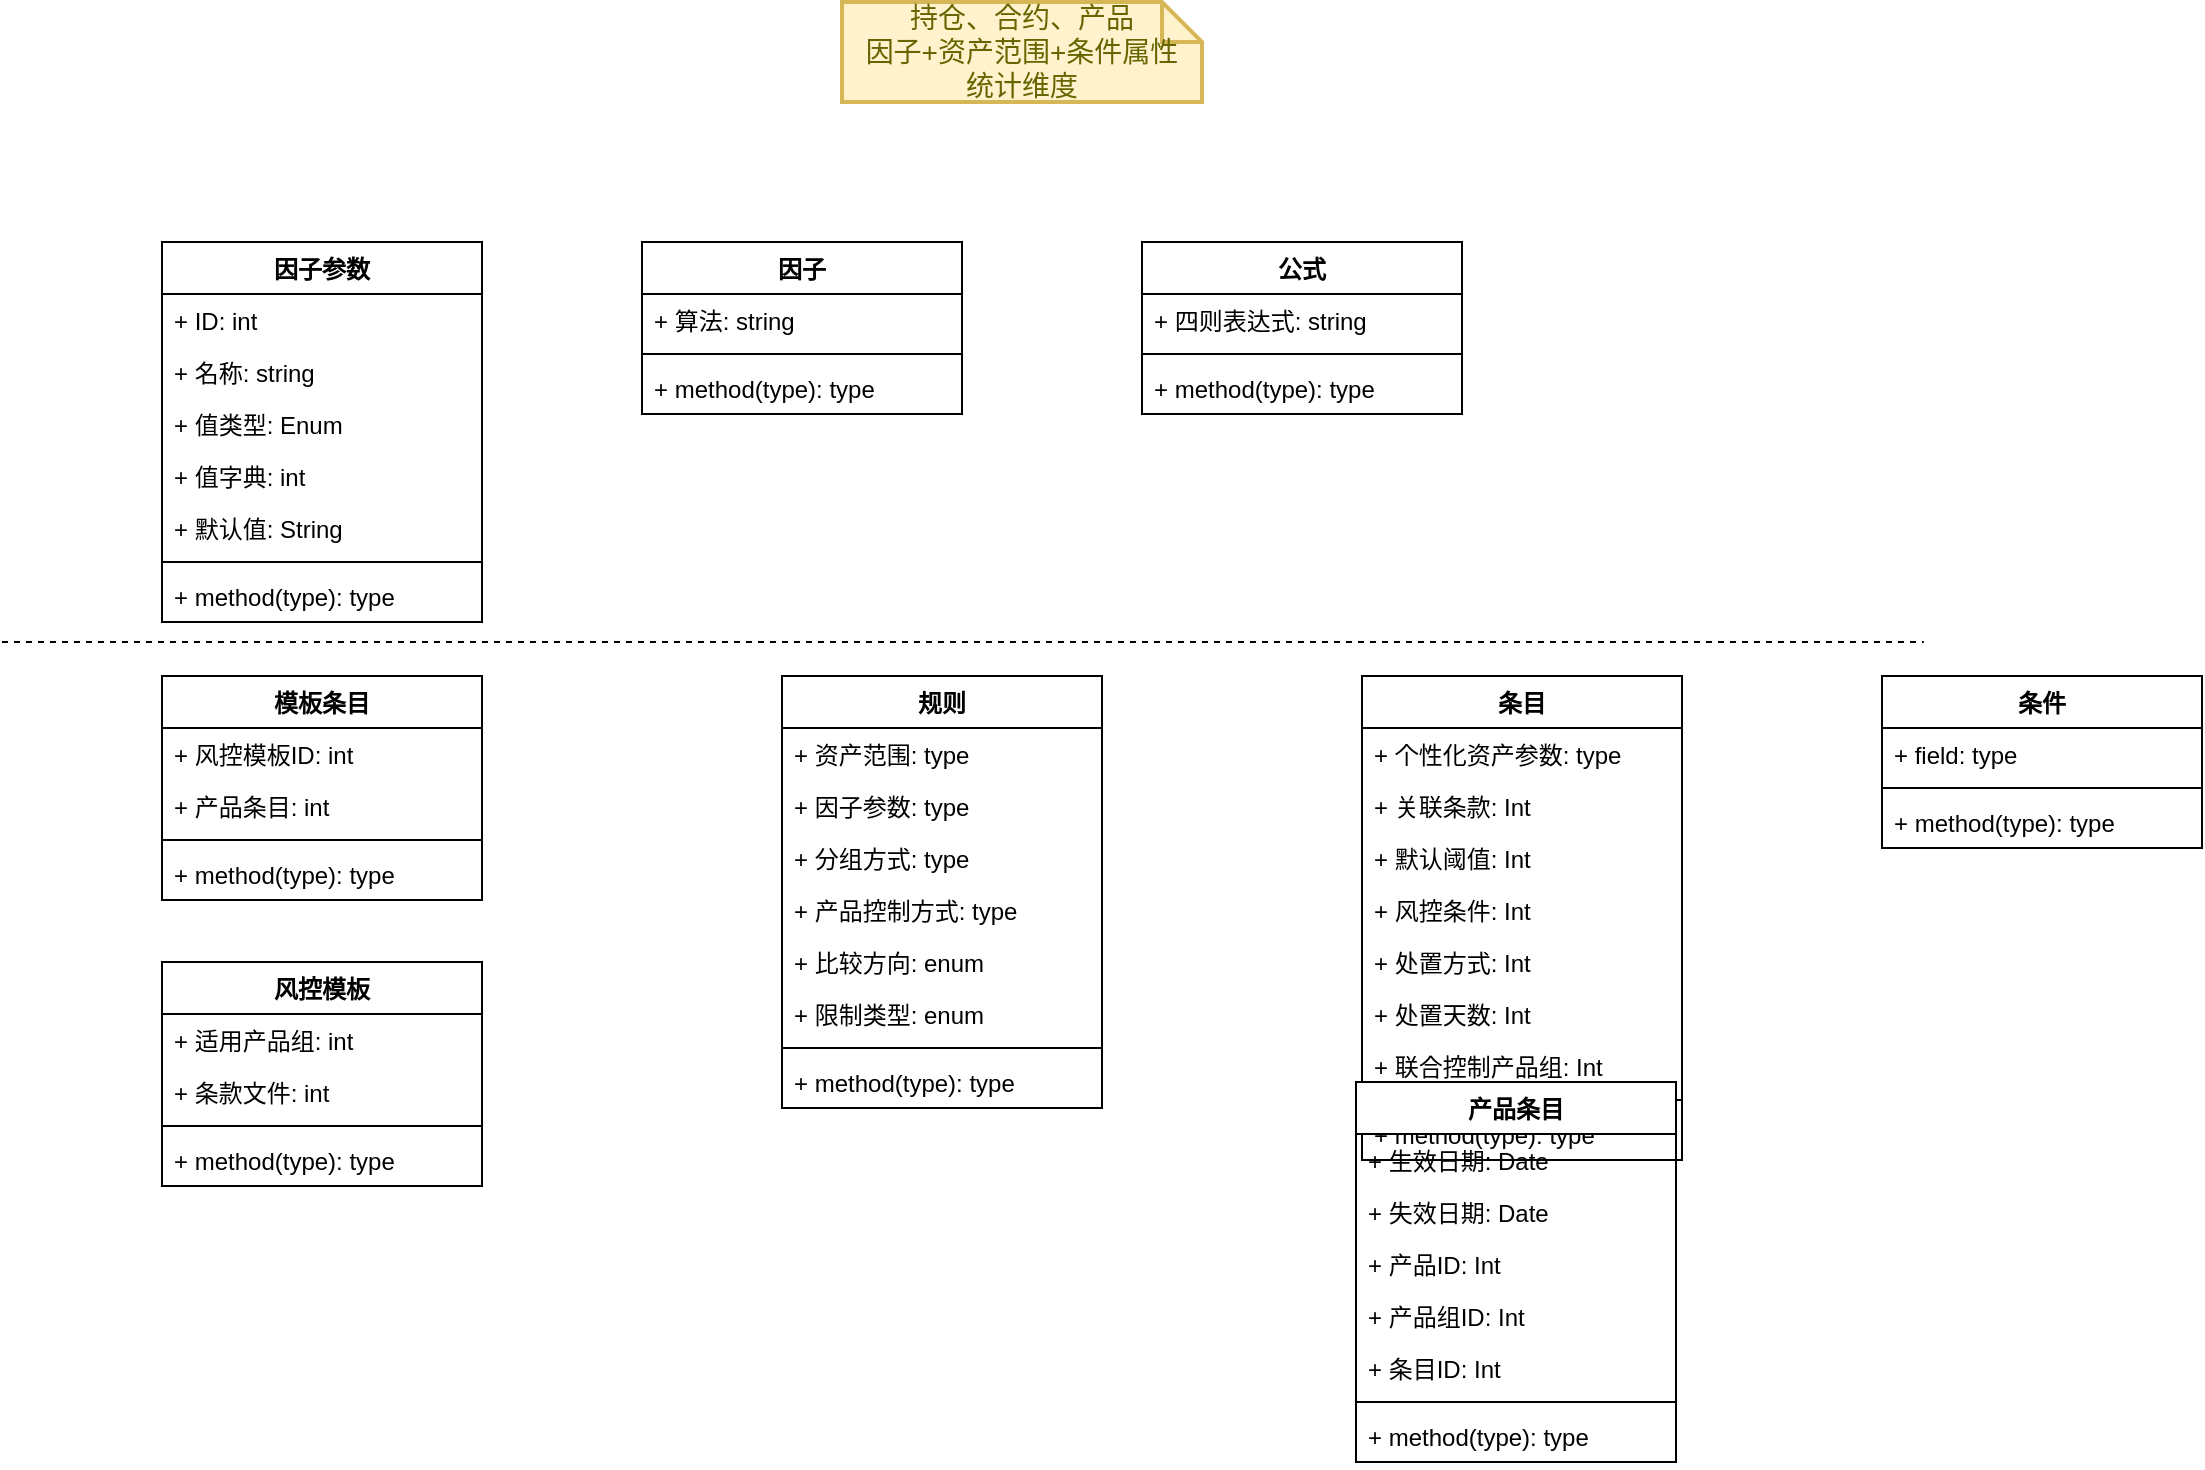 <mxfile version="18.1.1" type="github">
  <diagram name="Page-1" id="929967ad-93f9-6ef4-fab6-5d389245f69c">
    <mxGraphModel dx="933" dy="1685" grid="1" gridSize="10" guides="1" tooltips="1" connect="1" arrows="1" fold="1" page="1" pageScale="1.5" pageWidth="1169" pageHeight="826" background="none" math="0" shadow="0">
      <root>
        <mxCell id="0" style=";html=1;" />
        <mxCell id="1" style=";html=1;" parent="0" />
        <mxCell id="1ORg8O9o2jQKBwc2sEZJ-1" value="规则" style="swimlane;fontStyle=1;align=center;verticalAlign=top;childLayout=stackLayout;horizontal=1;startSize=26;horizontalStack=0;resizeParent=1;resizeParentMax=0;resizeLast=0;collapsible=1;marginBottom=0;" vertex="1" parent="1">
          <mxGeometry x="430" y="337" width="160" height="216" as="geometry" />
        </mxCell>
        <mxCell id="1ORg8O9o2jQKBwc2sEZJ-2" value="+ 资产范围: type" style="text;strokeColor=none;fillColor=none;align=left;verticalAlign=top;spacingLeft=4;spacingRight=4;overflow=hidden;rotatable=0;points=[[0,0.5],[1,0.5]];portConstraint=eastwest;" vertex="1" parent="1ORg8O9o2jQKBwc2sEZJ-1">
          <mxGeometry y="26" width="160" height="26" as="geometry" />
        </mxCell>
        <mxCell id="1ORg8O9o2jQKBwc2sEZJ-53" value="+ 因子参数: type" style="text;strokeColor=none;fillColor=none;align=left;verticalAlign=top;spacingLeft=4;spacingRight=4;overflow=hidden;rotatable=0;points=[[0,0.5],[1,0.5]];portConstraint=eastwest;" vertex="1" parent="1ORg8O9o2jQKBwc2sEZJ-1">
          <mxGeometry y="52" width="160" height="26" as="geometry" />
        </mxCell>
        <mxCell id="1ORg8O9o2jQKBwc2sEZJ-54" value="+ 分组方式: type" style="text;strokeColor=none;fillColor=none;align=left;verticalAlign=top;spacingLeft=4;spacingRight=4;overflow=hidden;rotatable=0;points=[[0,0.5],[1,0.5]];portConstraint=eastwest;" vertex="1" parent="1ORg8O9o2jQKBwc2sEZJ-1">
          <mxGeometry y="78" width="160" height="26" as="geometry" />
        </mxCell>
        <mxCell id="1ORg8O9o2jQKBwc2sEZJ-55" value="+ 产品控制方式: type" style="text;strokeColor=none;fillColor=none;align=left;verticalAlign=top;spacingLeft=4;spacingRight=4;overflow=hidden;rotatable=0;points=[[0,0.5],[1,0.5]];portConstraint=eastwest;" vertex="1" parent="1ORg8O9o2jQKBwc2sEZJ-1">
          <mxGeometry y="104" width="160" height="26" as="geometry" />
        </mxCell>
        <mxCell id="1ORg8O9o2jQKBwc2sEZJ-56" value="+ 比较方向: enum" style="text;strokeColor=none;fillColor=none;align=left;verticalAlign=top;spacingLeft=4;spacingRight=4;overflow=hidden;rotatable=0;points=[[0,0.5],[1,0.5]];portConstraint=eastwest;" vertex="1" parent="1ORg8O9o2jQKBwc2sEZJ-1">
          <mxGeometry y="130" width="160" height="26" as="geometry" />
        </mxCell>
        <mxCell id="1ORg8O9o2jQKBwc2sEZJ-57" value="+ 限制类型: enum" style="text;strokeColor=none;fillColor=none;align=left;verticalAlign=top;spacingLeft=4;spacingRight=4;overflow=hidden;rotatable=0;points=[[0,0.5],[1,0.5]];portConstraint=eastwest;" vertex="1" parent="1ORg8O9o2jQKBwc2sEZJ-1">
          <mxGeometry y="156" width="160" height="26" as="geometry" />
        </mxCell>
        <mxCell id="1ORg8O9o2jQKBwc2sEZJ-3" value="" style="line;strokeWidth=1;fillColor=none;align=left;verticalAlign=middle;spacingTop=-1;spacingLeft=3;spacingRight=3;rotatable=0;labelPosition=right;points=[];portConstraint=eastwest;" vertex="1" parent="1ORg8O9o2jQKBwc2sEZJ-1">
          <mxGeometry y="182" width="160" height="8" as="geometry" />
        </mxCell>
        <mxCell id="1ORg8O9o2jQKBwc2sEZJ-4" value="+ method(type): type" style="text;strokeColor=none;fillColor=none;align=left;verticalAlign=top;spacingLeft=4;spacingRight=4;overflow=hidden;rotatable=0;points=[[0,0.5],[1,0.5]];portConstraint=eastwest;" vertex="1" parent="1ORg8O9o2jQKBwc2sEZJ-1">
          <mxGeometry y="190" width="160" height="26" as="geometry" />
        </mxCell>
        <mxCell id="1ORg8O9o2jQKBwc2sEZJ-5" value="条目&#xa;" style="swimlane;fontStyle=1;align=center;verticalAlign=top;childLayout=stackLayout;horizontal=1;startSize=26;horizontalStack=0;resizeParent=1;resizeParentMax=0;resizeLast=0;collapsible=1;marginBottom=0;" vertex="1" parent="1">
          <mxGeometry x="720" y="337" width="160" height="242" as="geometry" />
        </mxCell>
        <mxCell id="1ORg8O9o2jQKBwc2sEZJ-6" value="+ 个性化资产参数: type" style="text;strokeColor=none;fillColor=none;align=left;verticalAlign=top;spacingLeft=4;spacingRight=4;overflow=hidden;rotatable=0;points=[[0,0.5],[1,0.5]];portConstraint=eastwest;" vertex="1" parent="1ORg8O9o2jQKBwc2sEZJ-5">
          <mxGeometry y="26" width="160" height="26" as="geometry" />
        </mxCell>
        <mxCell id="1ORg8O9o2jQKBwc2sEZJ-40" value="+ 关联条款: Int" style="text;strokeColor=none;fillColor=none;align=left;verticalAlign=top;spacingLeft=4;spacingRight=4;overflow=hidden;rotatable=0;points=[[0,0.5],[1,0.5]];portConstraint=eastwest;" vertex="1" parent="1ORg8O9o2jQKBwc2sEZJ-5">
          <mxGeometry y="52" width="160" height="26" as="geometry" />
        </mxCell>
        <mxCell id="1ORg8O9o2jQKBwc2sEZJ-58" value="+ 默认阈值: Int" style="text;strokeColor=none;fillColor=none;align=left;verticalAlign=top;spacingLeft=4;spacingRight=4;overflow=hidden;rotatable=0;points=[[0,0.5],[1,0.5]];portConstraint=eastwest;" vertex="1" parent="1ORg8O9o2jQKBwc2sEZJ-5">
          <mxGeometry y="78" width="160" height="26" as="geometry" />
        </mxCell>
        <mxCell id="1ORg8O9o2jQKBwc2sEZJ-59" value="+ 风控条件: Int" style="text;strokeColor=none;fillColor=none;align=left;verticalAlign=top;spacingLeft=4;spacingRight=4;overflow=hidden;rotatable=0;points=[[0,0.5],[1,0.5]];portConstraint=eastwest;" vertex="1" parent="1ORg8O9o2jQKBwc2sEZJ-5">
          <mxGeometry y="104" width="160" height="26" as="geometry" />
        </mxCell>
        <mxCell id="1ORg8O9o2jQKBwc2sEZJ-60" value="+ 处置方式: Int" style="text;strokeColor=none;fillColor=none;align=left;verticalAlign=top;spacingLeft=4;spacingRight=4;overflow=hidden;rotatable=0;points=[[0,0.5],[1,0.5]];portConstraint=eastwest;" vertex="1" parent="1ORg8O9o2jQKBwc2sEZJ-5">
          <mxGeometry y="130" width="160" height="26" as="geometry" />
        </mxCell>
        <mxCell id="1ORg8O9o2jQKBwc2sEZJ-61" value="+ 处置天数: Int" style="text;strokeColor=none;fillColor=none;align=left;verticalAlign=top;spacingLeft=4;spacingRight=4;overflow=hidden;rotatable=0;points=[[0,0.5],[1,0.5]];portConstraint=eastwest;" vertex="1" parent="1ORg8O9o2jQKBwc2sEZJ-5">
          <mxGeometry y="156" width="160" height="26" as="geometry" />
        </mxCell>
        <mxCell id="1ORg8O9o2jQKBwc2sEZJ-62" value="+ 联合控制产品组: Int" style="text;strokeColor=none;fillColor=none;align=left;verticalAlign=top;spacingLeft=4;spacingRight=4;overflow=hidden;rotatable=0;points=[[0,0.5],[1,0.5]];portConstraint=eastwest;" vertex="1" parent="1ORg8O9o2jQKBwc2sEZJ-5">
          <mxGeometry y="182" width="160" height="26" as="geometry" />
        </mxCell>
        <mxCell id="1ORg8O9o2jQKBwc2sEZJ-7" value="" style="line;strokeWidth=1;fillColor=none;align=left;verticalAlign=middle;spacingTop=-1;spacingLeft=3;spacingRight=3;rotatable=0;labelPosition=right;points=[];portConstraint=eastwest;" vertex="1" parent="1ORg8O9o2jQKBwc2sEZJ-5">
          <mxGeometry y="208" width="160" height="8" as="geometry" />
        </mxCell>
        <mxCell id="1ORg8O9o2jQKBwc2sEZJ-8" value="+ method(type): type" style="text;strokeColor=none;fillColor=none;align=left;verticalAlign=top;spacingLeft=4;spacingRight=4;overflow=hidden;rotatable=0;points=[[0,0.5],[1,0.5]];portConstraint=eastwest;" vertex="1" parent="1ORg8O9o2jQKBwc2sEZJ-5">
          <mxGeometry y="216" width="160" height="26" as="geometry" />
        </mxCell>
        <mxCell id="1ORg8O9o2jQKBwc2sEZJ-9" value="因子" style="swimlane;fontStyle=1;align=center;verticalAlign=top;childLayout=stackLayout;horizontal=1;startSize=26;horizontalStack=0;resizeParent=1;resizeParentMax=0;resizeLast=0;collapsible=1;marginBottom=0;" vertex="1" parent="1">
          <mxGeometry x="360" y="120" width="160" height="86" as="geometry" />
        </mxCell>
        <mxCell id="1ORg8O9o2jQKBwc2sEZJ-10" value="+ 算法: string" style="text;strokeColor=none;fillColor=none;align=left;verticalAlign=top;spacingLeft=4;spacingRight=4;overflow=hidden;rotatable=0;points=[[0,0.5],[1,0.5]];portConstraint=eastwest;" vertex="1" parent="1ORg8O9o2jQKBwc2sEZJ-9">
          <mxGeometry y="26" width="160" height="26" as="geometry" />
        </mxCell>
        <mxCell id="1ORg8O9o2jQKBwc2sEZJ-11" value="" style="line;strokeWidth=1;fillColor=none;align=left;verticalAlign=middle;spacingTop=-1;spacingLeft=3;spacingRight=3;rotatable=0;labelPosition=right;points=[];portConstraint=eastwest;" vertex="1" parent="1ORg8O9o2jQKBwc2sEZJ-9">
          <mxGeometry y="52" width="160" height="8" as="geometry" />
        </mxCell>
        <mxCell id="1ORg8O9o2jQKBwc2sEZJ-12" value="+ method(type): type" style="text;strokeColor=none;fillColor=none;align=left;verticalAlign=top;spacingLeft=4;spacingRight=4;overflow=hidden;rotatable=0;points=[[0,0.5],[1,0.5]];portConstraint=eastwest;" vertex="1" parent="1ORg8O9o2jQKBwc2sEZJ-9">
          <mxGeometry y="60" width="160" height="26" as="geometry" />
        </mxCell>
        <mxCell id="1ORg8O9o2jQKBwc2sEZJ-13" value="公式" style="swimlane;fontStyle=1;align=center;verticalAlign=top;childLayout=stackLayout;horizontal=1;startSize=26;horizontalStack=0;resizeParent=1;resizeParentMax=0;resizeLast=0;collapsible=1;marginBottom=0;" vertex="1" parent="1">
          <mxGeometry x="610" y="120" width="160" height="86" as="geometry" />
        </mxCell>
        <mxCell id="1ORg8O9o2jQKBwc2sEZJ-14" value="+ 四则表达式: string" style="text;strokeColor=none;fillColor=none;align=left;verticalAlign=top;spacingLeft=4;spacingRight=4;overflow=hidden;rotatable=0;points=[[0,0.5],[1,0.5]];portConstraint=eastwest;" vertex="1" parent="1ORg8O9o2jQKBwc2sEZJ-13">
          <mxGeometry y="26" width="160" height="26" as="geometry" />
        </mxCell>
        <mxCell id="1ORg8O9o2jQKBwc2sEZJ-15" value="" style="line;strokeWidth=1;fillColor=none;align=left;verticalAlign=middle;spacingTop=-1;spacingLeft=3;spacingRight=3;rotatable=0;labelPosition=right;points=[];portConstraint=eastwest;" vertex="1" parent="1ORg8O9o2jQKBwc2sEZJ-13">
          <mxGeometry y="52" width="160" height="8" as="geometry" />
        </mxCell>
        <mxCell id="1ORg8O9o2jQKBwc2sEZJ-16" value="+ method(type): type" style="text;strokeColor=none;fillColor=none;align=left;verticalAlign=top;spacingLeft=4;spacingRight=4;overflow=hidden;rotatable=0;points=[[0,0.5],[1,0.5]];portConstraint=eastwest;" vertex="1" parent="1ORg8O9o2jQKBwc2sEZJ-13">
          <mxGeometry y="60" width="160" height="26" as="geometry" />
        </mxCell>
        <mxCell id="1ORg8O9o2jQKBwc2sEZJ-17" value="条件" style="swimlane;fontStyle=1;align=center;verticalAlign=top;childLayout=stackLayout;horizontal=1;startSize=26;horizontalStack=0;resizeParent=1;resizeParentMax=0;resizeLast=0;collapsible=1;marginBottom=0;" vertex="1" parent="1">
          <mxGeometry x="980" y="337" width="160" height="86" as="geometry" />
        </mxCell>
        <mxCell id="1ORg8O9o2jQKBwc2sEZJ-18" value="+ field: type" style="text;strokeColor=none;fillColor=none;align=left;verticalAlign=top;spacingLeft=4;spacingRight=4;overflow=hidden;rotatable=0;points=[[0,0.5],[1,0.5]];portConstraint=eastwest;" vertex="1" parent="1ORg8O9o2jQKBwc2sEZJ-17">
          <mxGeometry y="26" width="160" height="26" as="geometry" />
        </mxCell>
        <mxCell id="1ORg8O9o2jQKBwc2sEZJ-19" value="" style="line;strokeWidth=1;fillColor=none;align=left;verticalAlign=middle;spacingTop=-1;spacingLeft=3;spacingRight=3;rotatable=0;labelPosition=right;points=[];portConstraint=eastwest;" vertex="1" parent="1ORg8O9o2jQKBwc2sEZJ-17">
          <mxGeometry y="52" width="160" height="8" as="geometry" />
        </mxCell>
        <mxCell id="1ORg8O9o2jQKBwc2sEZJ-20" value="+ method(type): type" style="text;strokeColor=none;fillColor=none;align=left;verticalAlign=top;spacingLeft=4;spacingRight=4;overflow=hidden;rotatable=0;points=[[0,0.5],[1,0.5]];portConstraint=eastwest;" vertex="1" parent="1ORg8O9o2jQKBwc2sEZJ-17">
          <mxGeometry y="60" width="160" height="26" as="geometry" />
        </mxCell>
        <mxCell id="1ORg8O9o2jQKBwc2sEZJ-21" value="产品条目" style="swimlane;fontStyle=1;align=center;verticalAlign=top;childLayout=stackLayout;horizontal=1;startSize=26;horizontalStack=0;resizeParent=1;resizeParentMax=0;resizeLast=0;collapsible=1;marginBottom=0;" vertex="1" parent="1">
          <mxGeometry x="717" y="540" width="160" height="190" as="geometry">
            <mxRectangle x="600" y="950" width="80" height="26" as="alternateBounds" />
          </mxGeometry>
        </mxCell>
        <mxCell id="1ORg8O9o2jQKBwc2sEZJ-22" value="+ 生效日期: Date" style="text;strokeColor=none;fillColor=none;align=left;verticalAlign=top;spacingLeft=4;spacingRight=4;overflow=hidden;rotatable=0;points=[[0,0.5],[1,0.5]];portConstraint=eastwest;" vertex="1" parent="1ORg8O9o2jQKBwc2sEZJ-21">
          <mxGeometry y="26" width="160" height="26" as="geometry" />
        </mxCell>
        <mxCell id="1ORg8O9o2jQKBwc2sEZJ-25" value="+ 失效日期: Date" style="text;strokeColor=none;fillColor=none;align=left;verticalAlign=top;spacingLeft=4;spacingRight=4;overflow=hidden;rotatable=0;points=[[0,0.5],[1,0.5]];portConstraint=eastwest;" vertex="1" parent="1ORg8O9o2jQKBwc2sEZJ-21">
          <mxGeometry y="52" width="160" height="26" as="geometry" />
        </mxCell>
        <mxCell id="1ORg8O9o2jQKBwc2sEZJ-27" value="+ 产品ID: Int" style="text;strokeColor=none;fillColor=none;align=left;verticalAlign=top;spacingLeft=4;spacingRight=4;overflow=hidden;rotatable=0;points=[[0,0.5],[1,0.5]];portConstraint=eastwest;" vertex="1" parent="1ORg8O9o2jQKBwc2sEZJ-21">
          <mxGeometry y="78" width="160" height="26" as="geometry" />
        </mxCell>
        <mxCell id="1ORg8O9o2jQKBwc2sEZJ-28" value="+ 产品组ID: Int" style="text;strokeColor=none;fillColor=none;align=left;verticalAlign=top;spacingLeft=4;spacingRight=4;overflow=hidden;rotatable=0;points=[[0,0.5],[1,0.5]];portConstraint=eastwest;" vertex="1" parent="1ORg8O9o2jQKBwc2sEZJ-21">
          <mxGeometry y="104" width="160" height="26" as="geometry" />
        </mxCell>
        <mxCell id="1ORg8O9o2jQKBwc2sEZJ-26" value="+ 条目ID: Int" style="text;strokeColor=none;fillColor=none;align=left;verticalAlign=top;spacingLeft=4;spacingRight=4;overflow=hidden;rotatable=0;points=[[0,0.5],[1,0.5]];portConstraint=eastwest;" vertex="1" parent="1ORg8O9o2jQKBwc2sEZJ-21">
          <mxGeometry y="130" width="160" height="26" as="geometry" />
        </mxCell>
        <mxCell id="1ORg8O9o2jQKBwc2sEZJ-23" value="" style="line;strokeWidth=1;fillColor=none;align=left;verticalAlign=middle;spacingTop=-1;spacingLeft=3;spacingRight=3;rotatable=0;labelPosition=right;points=[];portConstraint=eastwest;" vertex="1" parent="1ORg8O9o2jQKBwc2sEZJ-21">
          <mxGeometry y="156" width="160" height="8" as="geometry" />
        </mxCell>
        <mxCell id="1ORg8O9o2jQKBwc2sEZJ-24" value="+ method(type): type" style="text;strokeColor=none;fillColor=none;align=left;verticalAlign=top;spacingLeft=4;spacingRight=4;overflow=hidden;rotatable=0;points=[[0,0.5],[1,0.5]];portConstraint=eastwest;" vertex="1" parent="1ORg8O9o2jQKBwc2sEZJ-21">
          <mxGeometry y="164" width="160" height="26" as="geometry" />
        </mxCell>
        <mxCell id="1ORg8O9o2jQKBwc2sEZJ-30" value="风控模板" style="swimlane;fontStyle=1;align=center;verticalAlign=top;childLayout=stackLayout;horizontal=1;startSize=26;horizontalStack=0;resizeParent=1;resizeParentMax=0;resizeLast=0;collapsible=1;marginBottom=0;" vertex="1" parent="1">
          <mxGeometry x="120" y="480" width="160" height="112" as="geometry" />
        </mxCell>
        <mxCell id="1ORg8O9o2jQKBwc2sEZJ-31" value="+ 适用产品组: int" style="text;strokeColor=none;fillColor=none;align=left;verticalAlign=top;spacingLeft=4;spacingRight=4;overflow=hidden;rotatable=0;points=[[0,0.5],[1,0.5]];portConstraint=eastwest;" vertex="1" parent="1ORg8O9o2jQKBwc2sEZJ-30">
          <mxGeometry y="26" width="160" height="26" as="geometry" />
        </mxCell>
        <mxCell id="1ORg8O9o2jQKBwc2sEZJ-34" value="+ 条款文件: int" style="text;strokeColor=none;fillColor=none;align=left;verticalAlign=top;spacingLeft=4;spacingRight=4;overflow=hidden;rotatable=0;points=[[0,0.5],[1,0.5]];portConstraint=eastwest;" vertex="1" parent="1ORg8O9o2jQKBwc2sEZJ-30">
          <mxGeometry y="52" width="160" height="26" as="geometry" />
        </mxCell>
        <mxCell id="1ORg8O9o2jQKBwc2sEZJ-32" value="" style="line;strokeWidth=1;fillColor=none;align=left;verticalAlign=middle;spacingTop=-1;spacingLeft=3;spacingRight=3;rotatable=0;labelPosition=right;points=[];portConstraint=eastwest;" vertex="1" parent="1ORg8O9o2jQKBwc2sEZJ-30">
          <mxGeometry y="78" width="160" height="8" as="geometry" />
        </mxCell>
        <mxCell id="1ORg8O9o2jQKBwc2sEZJ-33" value="+ method(type): type" style="text;strokeColor=none;fillColor=none;align=left;verticalAlign=top;spacingLeft=4;spacingRight=4;overflow=hidden;rotatable=0;points=[[0,0.5],[1,0.5]];portConstraint=eastwest;" vertex="1" parent="1ORg8O9o2jQKBwc2sEZJ-30">
          <mxGeometry y="86" width="160" height="26" as="geometry" />
        </mxCell>
        <mxCell id="1ORg8O9o2jQKBwc2sEZJ-35" value="模板条目" style="swimlane;fontStyle=1;align=center;verticalAlign=top;childLayout=stackLayout;horizontal=1;startSize=26;horizontalStack=0;resizeParent=1;resizeParentMax=0;resizeLast=0;collapsible=1;marginBottom=0;" vertex="1" parent="1">
          <mxGeometry x="120" y="337" width="160" height="112" as="geometry" />
        </mxCell>
        <mxCell id="1ORg8O9o2jQKBwc2sEZJ-36" value="+ 风控模板ID: int" style="text;strokeColor=none;fillColor=none;align=left;verticalAlign=top;spacingLeft=4;spacingRight=4;overflow=hidden;rotatable=0;points=[[0,0.5],[1,0.5]];portConstraint=eastwest;" vertex="1" parent="1ORg8O9o2jQKBwc2sEZJ-35">
          <mxGeometry y="26" width="160" height="26" as="geometry" />
        </mxCell>
        <mxCell id="1ORg8O9o2jQKBwc2sEZJ-39" value="+ 产品条目: int" style="text;strokeColor=none;fillColor=none;align=left;verticalAlign=top;spacingLeft=4;spacingRight=4;overflow=hidden;rotatable=0;points=[[0,0.5],[1,0.5]];portConstraint=eastwest;" vertex="1" parent="1ORg8O9o2jQKBwc2sEZJ-35">
          <mxGeometry y="52" width="160" height="26" as="geometry" />
        </mxCell>
        <mxCell id="1ORg8O9o2jQKBwc2sEZJ-37" value="" style="line;strokeWidth=1;fillColor=none;align=left;verticalAlign=middle;spacingTop=-1;spacingLeft=3;spacingRight=3;rotatable=0;labelPosition=right;points=[];portConstraint=eastwest;" vertex="1" parent="1ORg8O9o2jQKBwc2sEZJ-35">
          <mxGeometry y="78" width="160" height="8" as="geometry" />
        </mxCell>
        <mxCell id="1ORg8O9o2jQKBwc2sEZJ-38" value="+ method(type): type" style="text;strokeColor=none;fillColor=none;align=left;verticalAlign=top;spacingLeft=4;spacingRight=4;overflow=hidden;rotatable=0;points=[[0,0.5],[1,0.5]];portConstraint=eastwest;" vertex="1" parent="1ORg8O9o2jQKBwc2sEZJ-35">
          <mxGeometry y="86" width="160" height="26" as="geometry" />
        </mxCell>
        <mxCell id="1ORg8O9o2jQKBwc2sEZJ-41" value="因子参数" style="swimlane;fontStyle=1;align=center;verticalAlign=top;childLayout=stackLayout;horizontal=1;startSize=26;horizontalStack=0;resizeParent=1;resizeParentMax=0;resizeLast=0;collapsible=1;marginBottom=0;" vertex="1" parent="1">
          <mxGeometry x="120" y="120" width="160" height="190" as="geometry" />
        </mxCell>
        <mxCell id="1ORg8O9o2jQKBwc2sEZJ-42" value="+ ID: int" style="text;strokeColor=none;fillColor=none;align=left;verticalAlign=top;spacingLeft=4;spacingRight=4;overflow=hidden;rotatable=0;points=[[0,0.5],[1,0.5]];portConstraint=eastwest;" vertex="1" parent="1ORg8O9o2jQKBwc2sEZJ-41">
          <mxGeometry y="26" width="160" height="26" as="geometry" />
        </mxCell>
        <mxCell id="1ORg8O9o2jQKBwc2sEZJ-45" value="+ 名称: string" style="text;strokeColor=none;fillColor=none;align=left;verticalAlign=top;spacingLeft=4;spacingRight=4;overflow=hidden;rotatable=0;points=[[0,0.5],[1,0.5]];portConstraint=eastwest;" vertex="1" parent="1ORg8O9o2jQKBwc2sEZJ-41">
          <mxGeometry y="52" width="160" height="26" as="geometry" />
        </mxCell>
        <mxCell id="1ORg8O9o2jQKBwc2sEZJ-46" value="+ 值类型: Enum" style="text;strokeColor=none;fillColor=none;align=left;verticalAlign=top;spacingLeft=4;spacingRight=4;overflow=hidden;rotatable=0;points=[[0,0.5],[1,0.5]];portConstraint=eastwest;" vertex="1" parent="1ORg8O9o2jQKBwc2sEZJ-41">
          <mxGeometry y="78" width="160" height="26" as="geometry" />
        </mxCell>
        <mxCell id="1ORg8O9o2jQKBwc2sEZJ-47" value="+ 值字典: int" style="text;strokeColor=none;fillColor=none;align=left;verticalAlign=top;spacingLeft=4;spacingRight=4;overflow=hidden;rotatable=0;points=[[0,0.5],[1,0.5]];portConstraint=eastwest;" vertex="1" parent="1ORg8O9o2jQKBwc2sEZJ-41">
          <mxGeometry y="104" width="160" height="26" as="geometry" />
        </mxCell>
        <mxCell id="1ORg8O9o2jQKBwc2sEZJ-48" value="+ 默认值: String" style="text;strokeColor=none;fillColor=none;align=left;verticalAlign=top;spacingLeft=4;spacingRight=4;overflow=hidden;rotatable=0;points=[[0,0.5],[1,0.5]];portConstraint=eastwest;" vertex="1" parent="1ORg8O9o2jQKBwc2sEZJ-41">
          <mxGeometry y="130" width="160" height="26" as="geometry" />
        </mxCell>
        <mxCell id="1ORg8O9o2jQKBwc2sEZJ-43" value="" style="line;strokeWidth=1;fillColor=none;align=left;verticalAlign=middle;spacingTop=-1;spacingLeft=3;spacingRight=3;rotatable=0;labelPosition=right;points=[];portConstraint=eastwest;" vertex="1" parent="1ORg8O9o2jQKBwc2sEZJ-41">
          <mxGeometry y="156" width="160" height="8" as="geometry" />
        </mxCell>
        <mxCell id="1ORg8O9o2jQKBwc2sEZJ-44" value="+ method(type): type" style="text;strokeColor=none;fillColor=none;align=left;verticalAlign=top;spacingLeft=4;spacingRight=4;overflow=hidden;rotatable=0;points=[[0,0.5],[1,0.5]];portConstraint=eastwest;" vertex="1" parent="1ORg8O9o2jQKBwc2sEZJ-41">
          <mxGeometry y="164" width="160" height="26" as="geometry" />
        </mxCell>
        <mxCell id="1ORg8O9o2jQKBwc2sEZJ-63" value="" style="endArrow=none;dashed=1;html=1;rounded=0;" edge="1" parent="1">
          <mxGeometry width="50" height="50" relative="1" as="geometry">
            <mxPoint x="40" y="320" as="sourcePoint" />
            <mxPoint x="1000.909" y="320" as="targetPoint" />
          </mxGeometry>
        </mxCell>
        <mxCell id="1ORg8O9o2jQKBwc2sEZJ-64" value="持仓、合约、产品&lt;br&gt;因子+资产范围+条件属性&lt;br&gt;统计维度" style="shape=note;strokeWidth=2;fontSize=14;size=20;whiteSpace=wrap;html=1;fillColor=#fff2cc;strokeColor=#d6b656;fontColor=#666600;" vertex="1" parent="1">
          <mxGeometry x="460" width="180" height="50" as="geometry" />
        </mxCell>
      </root>
    </mxGraphModel>
  </diagram>
</mxfile>
